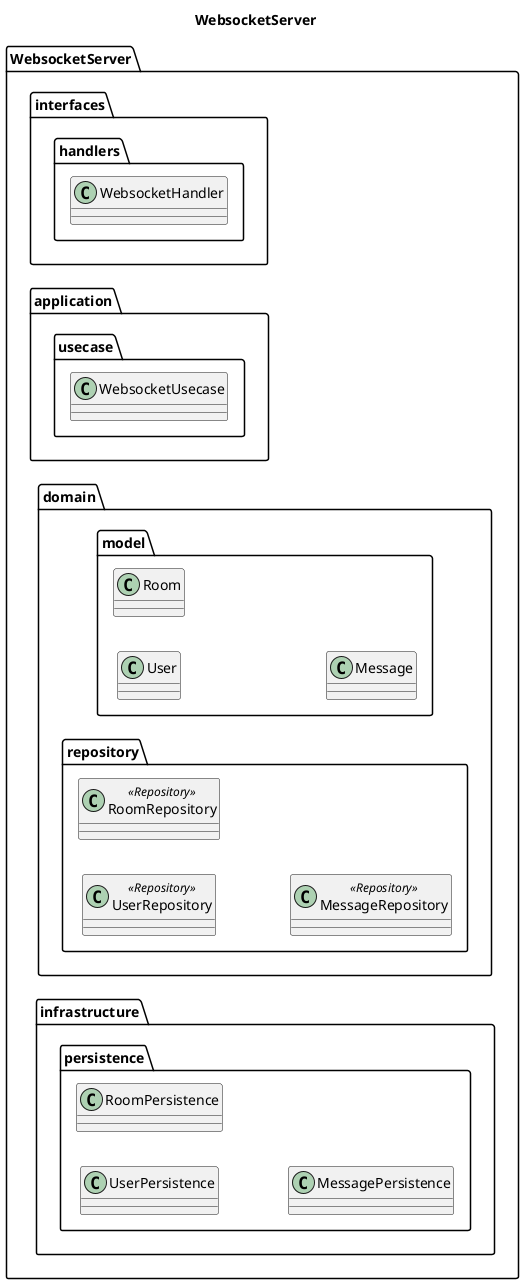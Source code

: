 @startuml
title WebsocketServer
left to right direction

namespace WebsocketServer {

  package "interfaces"{
    package "handlers" {
      class WebsocketHandler
    }
  }

  package "application" {
    package "usecase" {
      class WebsocketUsecase
    }
  }

  package "domain" {
    package "model" {
      class User
      class Room
      class Message
    }

    package "repository" {
      class UserRepository<<Repository>>
      class RoomRepository<<Repository>>
      class MessageRepository<<Repository>>
    }
  }

  package "infrastructure" {

    package "persistence" {
      class UserPersistence
      class RoomPersistence
      class MessagePersistence
    }
  }
}

@enduml
